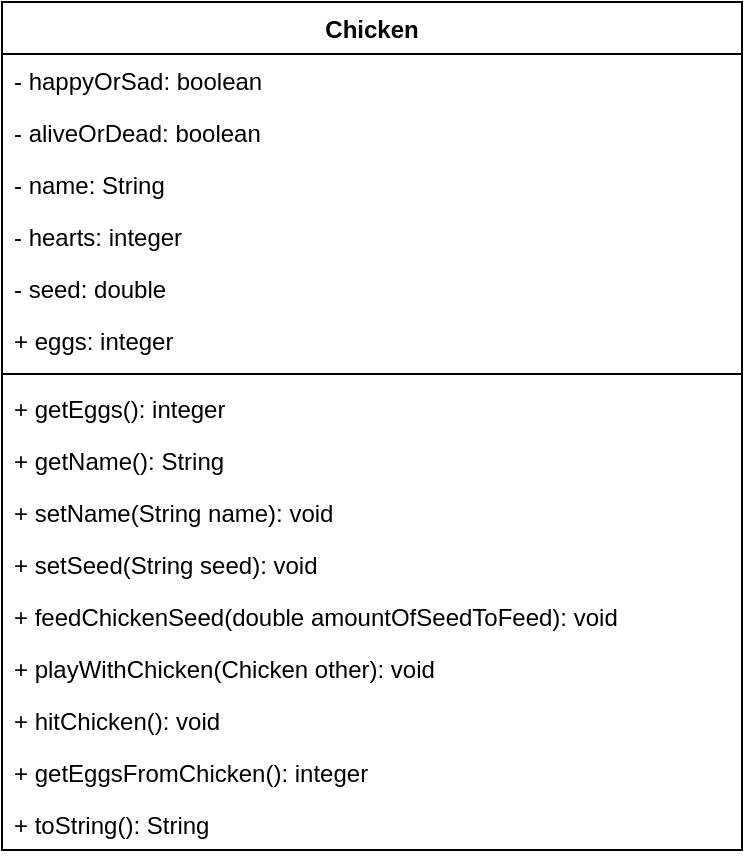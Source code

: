 <mxfile version="14.2.7" type="device"><diagram id="i9Y3Lt7wyxgZ0wvirIhP" name="Page-1"><mxGraphModel dx="650" dy="368" grid="1" gridSize="10" guides="1" tooltips="1" connect="1" arrows="1" fold="1" page="1" pageScale="1" pageWidth="850" pageHeight="1100" math="0" shadow="0"><root><mxCell id="0"/><mxCell id="1" parent="0"/><mxCell id="-jvjElHwUuhilfD73W9Y-1" value="Chicken" style="swimlane;fontStyle=1;align=center;verticalAlign=top;childLayout=stackLayout;horizontal=1;startSize=26;horizontalStack=0;resizeParent=1;resizeParentMax=0;resizeLast=0;collapsible=1;marginBottom=0;" parent="1" vertex="1"><mxGeometry x="110" y="40" width="370" height="424" as="geometry"><mxRectangle x="110" y="40" width="80" height="26" as="alternateBounds"/></mxGeometry></mxCell><mxCell id="-jvjElHwUuhilfD73W9Y-2" value="- happyOrSad: boolean" style="text;strokeColor=none;fillColor=none;align=left;verticalAlign=top;spacingLeft=4;spacingRight=4;overflow=hidden;rotatable=0;points=[[0,0.5],[1,0.5]];portConstraint=eastwest;" parent="-jvjElHwUuhilfD73W9Y-1" vertex="1"><mxGeometry y="26" width="370" height="26" as="geometry"/></mxCell><mxCell id="-jvjElHwUuhilfD73W9Y-5" value="- aliveOrDead: boolean" style="text;strokeColor=none;fillColor=none;align=left;verticalAlign=top;spacingLeft=4;spacingRight=4;overflow=hidden;rotatable=0;points=[[0,0.5],[1,0.5]];portConstraint=eastwest;" parent="-jvjElHwUuhilfD73W9Y-1" vertex="1"><mxGeometry y="52" width="370" height="26" as="geometry"/></mxCell><mxCell id="-jvjElHwUuhilfD73W9Y-10" value="- name: String" style="text;strokeColor=none;fillColor=none;align=left;verticalAlign=top;spacingLeft=4;spacingRight=4;overflow=hidden;rotatable=0;points=[[0,0.5],[1,0.5]];portConstraint=eastwest;" parent="-jvjElHwUuhilfD73W9Y-1" vertex="1"><mxGeometry y="78" width="370" height="26" as="geometry"/></mxCell><mxCell id="-jvjElHwUuhilfD73W9Y-9" value="- hearts: integer" style="text;strokeColor=none;fillColor=none;align=left;verticalAlign=top;spacingLeft=4;spacingRight=4;overflow=hidden;rotatable=0;points=[[0,0.5],[1,0.5]];portConstraint=eastwest;" parent="-jvjElHwUuhilfD73W9Y-1" vertex="1"><mxGeometry y="104" width="370" height="26" as="geometry"/></mxCell><mxCell id="-jvjElHwUuhilfD73W9Y-8" value="- seed: double" style="text;strokeColor=none;fillColor=none;align=left;verticalAlign=top;spacingLeft=4;spacingRight=4;overflow=hidden;rotatable=0;points=[[0,0.5],[1,0.5]];portConstraint=eastwest;" parent="-jvjElHwUuhilfD73W9Y-1" vertex="1"><mxGeometry y="130" width="370" height="26" as="geometry"/></mxCell><mxCell id="-jvjElHwUuhilfD73W9Y-19" value="+ eggs: integer" style="text;strokeColor=none;fillColor=none;align=left;verticalAlign=top;spacingLeft=4;spacingRight=4;overflow=hidden;rotatable=0;points=[[0,0.5],[1,0.5]];portConstraint=eastwest;" parent="-jvjElHwUuhilfD73W9Y-1" vertex="1"><mxGeometry y="156" width="370" height="26" as="geometry"/></mxCell><mxCell id="-jvjElHwUuhilfD73W9Y-3" value="" style="line;strokeWidth=1;fillColor=none;align=left;verticalAlign=middle;spacingTop=-1;spacingLeft=3;spacingRight=3;rotatable=0;labelPosition=right;points=[];portConstraint=eastwest;" parent="-jvjElHwUuhilfD73W9Y-1" vertex="1"><mxGeometry y="182" width="370" height="8" as="geometry"/></mxCell><mxCell id="FrpF4np4DLb-2OrAAvVf-1" value="+ getEggs(): integer" style="text;strokeColor=none;fillColor=none;align=left;verticalAlign=top;spacingLeft=4;spacingRight=4;overflow=hidden;rotatable=0;points=[[0,0.5],[1,0.5]];portConstraint=eastwest;" vertex="1" parent="-jvjElHwUuhilfD73W9Y-1"><mxGeometry y="190" width="370" height="26" as="geometry"/></mxCell><mxCell id="FrpF4np4DLb-2OrAAvVf-2" value="+ getName(): String" style="text;strokeColor=none;fillColor=none;align=left;verticalAlign=top;spacingLeft=4;spacingRight=4;overflow=hidden;rotatable=0;points=[[0,0.5],[1,0.5]];portConstraint=eastwest;" vertex="1" parent="-jvjElHwUuhilfD73W9Y-1"><mxGeometry y="216" width="370" height="26" as="geometry"/></mxCell><mxCell id="-jvjElHwUuhilfD73W9Y-14" value="+ setName(String name): void" style="text;strokeColor=none;fillColor=none;align=left;verticalAlign=top;spacingLeft=4;spacingRight=4;overflow=hidden;rotatable=0;points=[[0,0.5],[1,0.5]];portConstraint=eastwest;" parent="-jvjElHwUuhilfD73W9Y-1" vertex="1"><mxGeometry y="242" width="370" height="26" as="geometry"/></mxCell><mxCell id="-jvjElHwUuhilfD73W9Y-15" value="+ setSeed(String seed): void" style="text;strokeColor=none;fillColor=none;align=left;verticalAlign=top;spacingLeft=4;spacingRight=4;overflow=hidden;rotatable=0;points=[[0,0.5],[1,0.5]];portConstraint=eastwest;" parent="-jvjElHwUuhilfD73W9Y-1" vertex="1"><mxGeometry y="268" width="370" height="26" as="geometry"/></mxCell><mxCell id="-jvjElHwUuhilfD73W9Y-4" value="+ feedChickenSeed(double amountOfSeedToFeed): void" style="text;strokeColor=none;fillColor=none;align=left;verticalAlign=top;spacingLeft=4;spacingRight=4;overflow=hidden;rotatable=0;points=[[0,0.5],[1,0.5]];portConstraint=eastwest;" parent="-jvjElHwUuhilfD73W9Y-1" vertex="1"><mxGeometry y="294" width="370" height="26" as="geometry"/></mxCell><mxCell id="-jvjElHwUuhilfD73W9Y-17" value="+ playWithChicken(Chicken other): void" style="text;strokeColor=none;fillColor=none;align=left;verticalAlign=top;spacingLeft=4;spacingRight=4;overflow=hidden;rotatable=0;points=[[0,0.5],[1,0.5]];portConstraint=eastwest;fontStyle=0" parent="-jvjElHwUuhilfD73W9Y-1" vertex="1"><mxGeometry y="320" width="370" height="26" as="geometry"/></mxCell><mxCell id="-jvjElHwUuhilfD73W9Y-12" value="+ hitChicken(): void" style="text;strokeColor=none;fillColor=none;align=left;verticalAlign=top;spacingLeft=4;spacingRight=4;overflow=hidden;rotatable=0;points=[[0,0.5],[1,0.5]];portConstraint=eastwest;" parent="-jvjElHwUuhilfD73W9Y-1" vertex="1"><mxGeometry y="346" width="370" height="26" as="geometry"/></mxCell><mxCell id="-jvjElHwUuhilfD73W9Y-11" value="+ getEggsFromChicken(): integer" style="text;strokeColor=none;fillColor=none;align=left;verticalAlign=top;spacingLeft=4;spacingRight=4;overflow=hidden;rotatable=0;points=[[0,0.5],[1,0.5]];portConstraint=eastwest;" parent="-jvjElHwUuhilfD73W9Y-1" vertex="1"><mxGeometry y="372" width="370" height="26" as="geometry"/></mxCell><mxCell id="-jvjElHwUuhilfD73W9Y-18" value="+ toString(): String" style="text;strokeColor=none;fillColor=none;align=left;verticalAlign=top;spacingLeft=4;spacingRight=4;overflow=hidden;rotatable=0;points=[[0,0.5],[1,0.5]];portConstraint=eastwest;" parent="-jvjElHwUuhilfD73W9Y-1" vertex="1"><mxGeometry y="398" width="370" height="26" as="geometry"/></mxCell></root></mxGraphModel></diagram></mxfile>